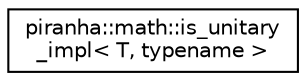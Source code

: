 digraph "Graphical Class Hierarchy"
{
  edge [fontname="Helvetica",fontsize="10",labelfontname="Helvetica",labelfontsize="10"];
  node [fontname="Helvetica",fontsize="10",shape=record];
  rankdir="LR";
  Node0 [label="piranha::math::is_unitary\l_impl\< T, typename \>",height=0.2,width=0.4,color="black", fillcolor="white", style="filled",URL="$structpiranha_1_1math_1_1is__unitary__impl.html",tooltip="Default functor for the implementation of piranha::math::is_unitary(). "];
}
